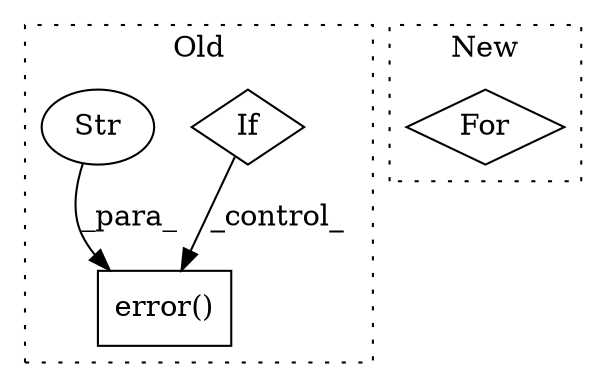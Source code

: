 digraph G {
subgraph cluster0 {
1 [label="error()" a="75" s="6883,6956" l="13,1" shape="box"];
3 [label="If" a="96" s="6339" l="3" shape="diamond"];
4 [label="Str" a="66" s="6896" l="60" shape="ellipse"];
label = "Old";
style="dotted";
}
subgraph cluster1 {
2 [label="For" a="107" s="7869,7918" l="4,26" shape="diamond"];
label = "New";
style="dotted";
}
3 -> 1 [label="_control_"];
4 -> 1 [label="_para_"];
}